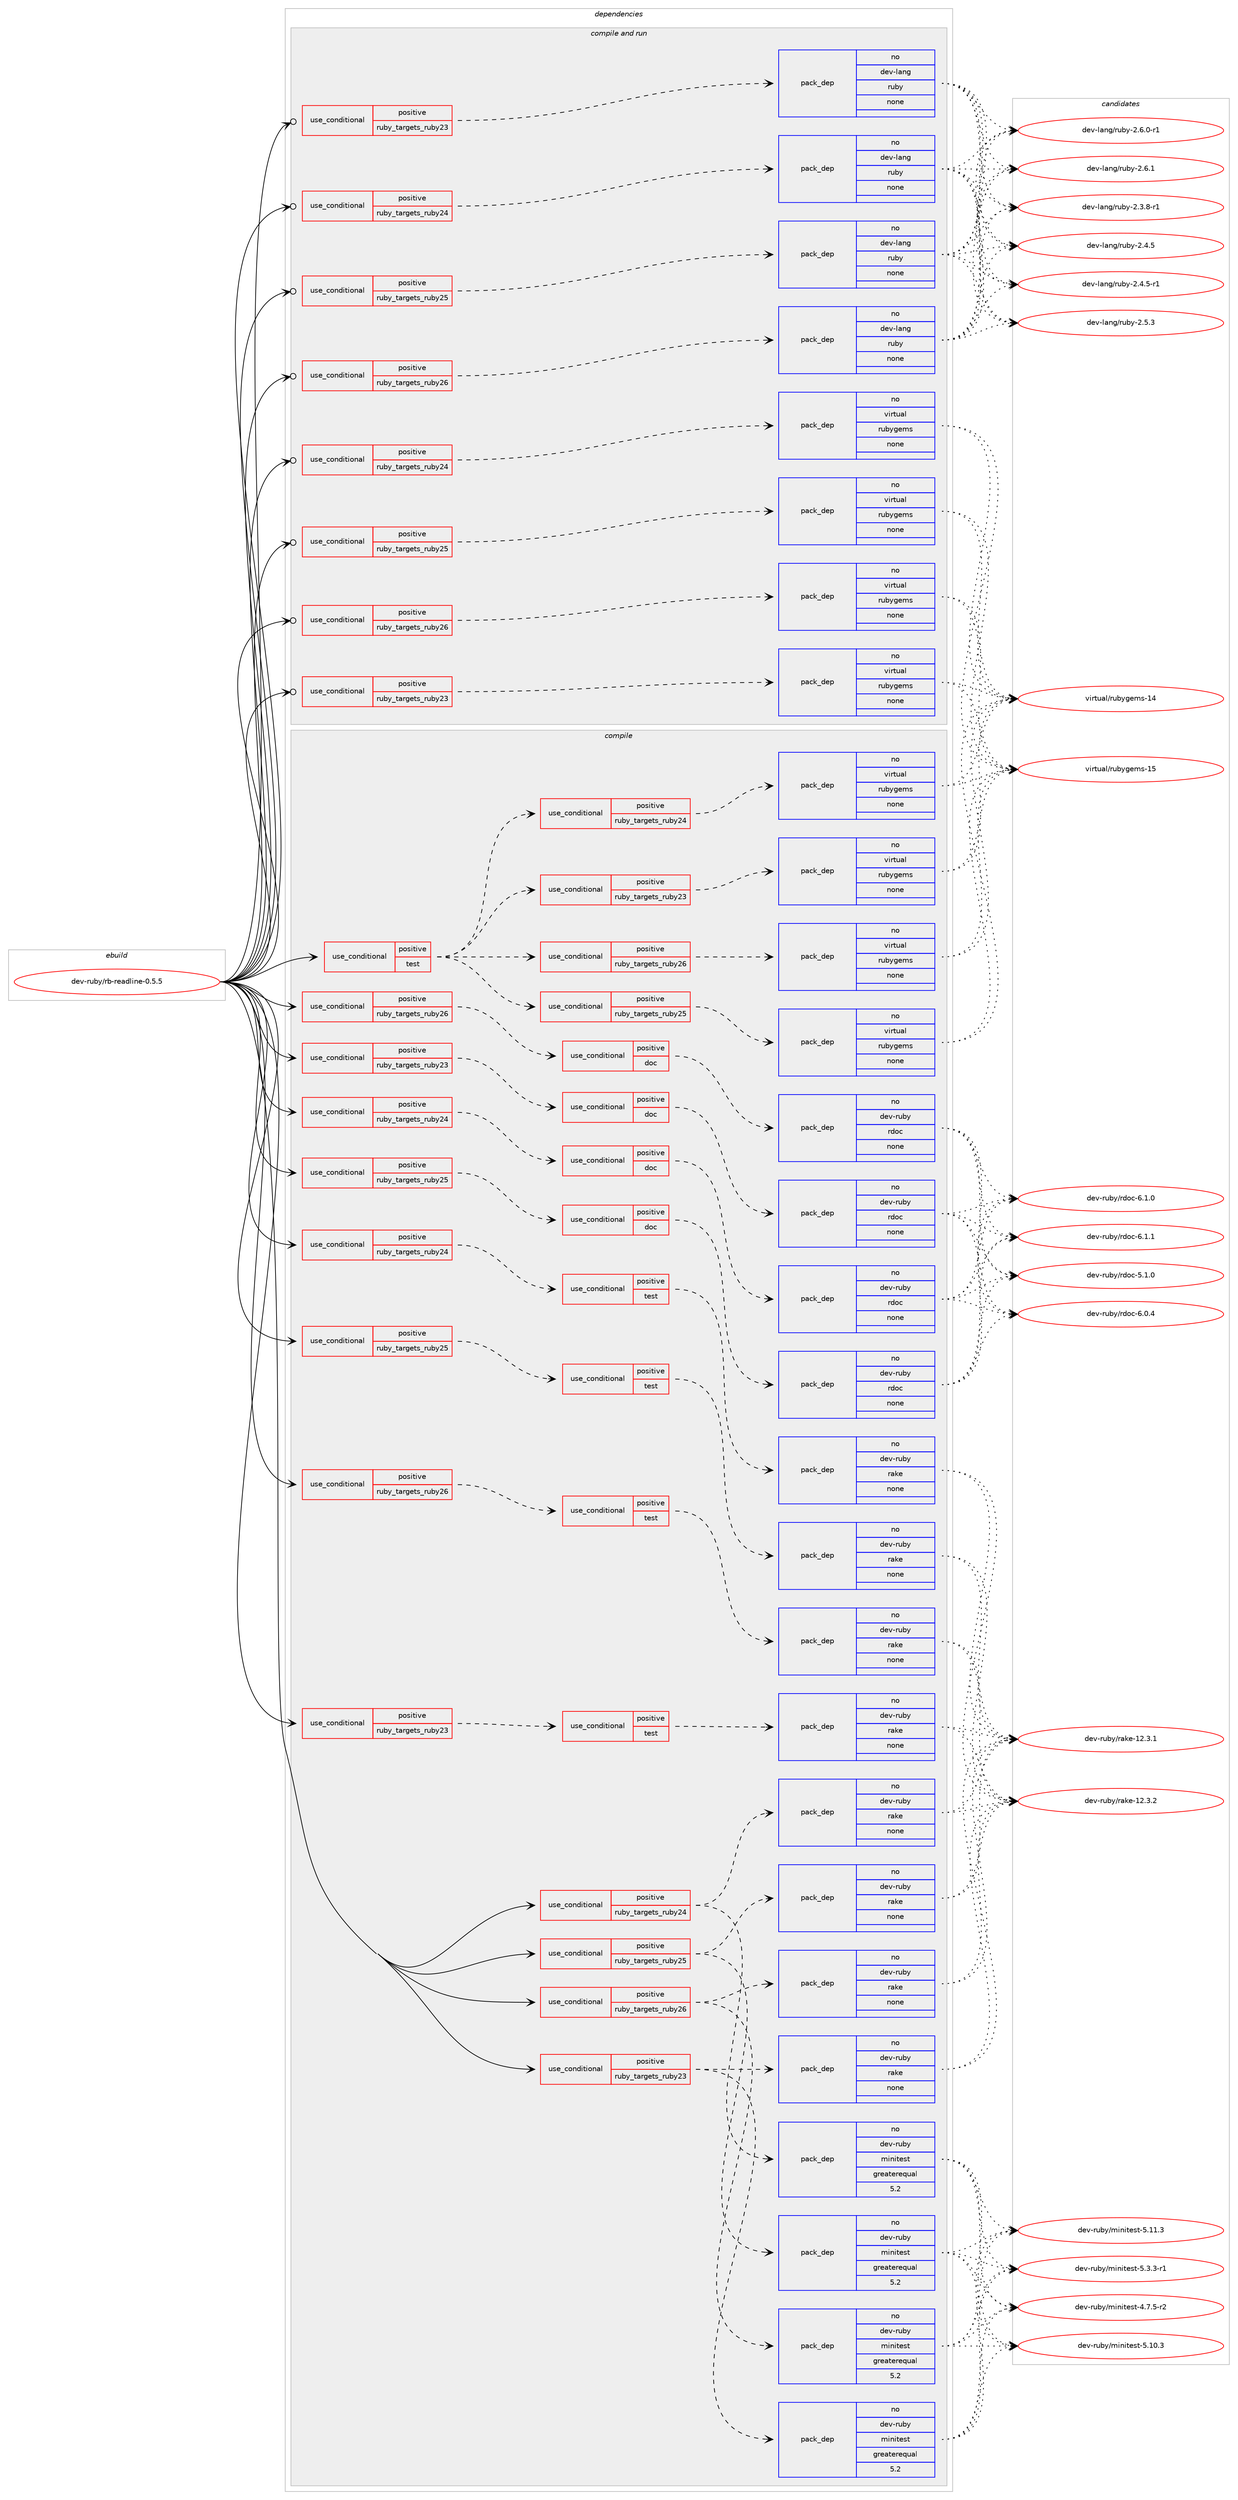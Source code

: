 digraph prolog {

# *************
# Graph options
# *************

newrank=true;
concentrate=true;
compound=true;
graph [rankdir=LR,fontname=Helvetica,fontsize=10,ranksep=1.5];#, ranksep=2.5, nodesep=0.2];
edge  [arrowhead=vee];
node  [fontname=Helvetica,fontsize=10];

# **********
# The ebuild
# **********

subgraph cluster_leftcol {
color=gray;
rank=same;
label=<<i>ebuild</i>>;
id [label="dev-ruby/rb-readline-0.5.5", color=red, width=4, href="../dev-ruby/rb-readline-0.5.5.svg"];
}

# ****************
# The dependencies
# ****************

subgraph cluster_midcol {
color=gray;
label=<<i>dependencies</i>>;
subgraph cluster_compile {
fillcolor="#eeeeee";
style=filled;
label=<<i>compile</i>>;
subgraph cond411702 {
dependency1516063 [label=<<TABLE BORDER="0" CELLBORDER="1" CELLSPACING="0" CELLPADDING="4"><TR><TD ROWSPAN="3" CELLPADDING="10">use_conditional</TD></TR><TR><TD>positive</TD></TR><TR><TD>ruby_targets_ruby23</TD></TR></TABLE>>, shape=none, color=red];
subgraph cond411703 {
dependency1516064 [label=<<TABLE BORDER="0" CELLBORDER="1" CELLSPACING="0" CELLPADDING="4"><TR><TD ROWSPAN="3" CELLPADDING="10">use_conditional</TD></TR><TR><TD>positive</TD></TR><TR><TD>doc</TD></TR></TABLE>>, shape=none, color=red];
subgraph pack1080855 {
dependency1516065 [label=<<TABLE BORDER="0" CELLBORDER="1" CELLSPACING="0" CELLPADDING="4" WIDTH="220"><TR><TD ROWSPAN="6" CELLPADDING="30">pack_dep</TD></TR><TR><TD WIDTH="110">no</TD></TR><TR><TD>dev-ruby</TD></TR><TR><TD>rdoc</TD></TR><TR><TD>none</TD></TR><TR><TD></TD></TR></TABLE>>, shape=none, color=blue];
}
dependency1516064:e -> dependency1516065:w [weight=20,style="dashed",arrowhead="vee"];
}
dependency1516063:e -> dependency1516064:w [weight=20,style="dashed",arrowhead="vee"];
}
id:e -> dependency1516063:w [weight=20,style="solid",arrowhead="vee"];
subgraph cond411704 {
dependency1516066 [label=<<TABLE BORDER="0" CELLBORDER="1" CELLSPACING="0" CELLPADDING="4"><TR><TD ROWSPAN="3" CELLPADDING="10">use_conditional</TD></TR><TR><TD>positive</TD></TR><TR><TD>ruby_targets_ruby23</TD></TR></TABLE>>, shape=none, color=red];
subgraph cond411705 {
dependency1516067 [label=<<TABLE BORDER="0" CELLBORDER="1" CELLSPACING="0" CELLPADDING="4"><TR><TD ROWSPAN="3" CELLPADDING="10">use_conditional</TD></TR><TR><TD>positive</TD></TR><TR><TD>test</TD></TR></TABLE>>, shape=none, color=red];
subgraph pack1080856 {
dependency1516068 [label=<<TABLE BORDER="0" CELLBORDER="1" CELLSPACING="0" CELLPADDING="4" WIDTH="220"><TR><TD ROWSPAN="6" CELLPADDING="30">pack_dep</TD></TR><TR><TD WIDTH="110">no</TD></TR><TR><TD>dev-ruby</TD></TR><TR><TD>rake</TD></TR><TR><TD>none</TD></TR><TR><TD></TD></TR></TABLE>>, shape=none, color=blue];
}
dependency1516067:e -> dependency1516068:w [weight=20,style="dashed",arrowhead="vee"];
}
dependency1516066:e -> dependency1516067:w [weight=20,style="dashed",arrowhead="vee"];
}
id:e -> dependency1516066:w [weight=20,style="solid",arrowhead="vee"];
subgraph cond411706 {
dependency1516069 [label=<<TABLE BORDER="0" CELLBORDER="1" CELLSPACING="0" CELLPADDING="4"><TR><TD ROWSPAN="3" CELLPADDING="10">use_conditional</TD></TR><TR><TD>positive</TD></TR><TR><TD>ruby_targets_ruby23</TD></TR></TABLE>>, shape=none, color=red];
subgraph pack1080857 {
dependency1516070 [label=<<TABLE BORDER="0" CELLBORDER="1" CELLSPACING="0" CELLPADDING="4" WIDTH="220"><TR><TD ROWSPAN="6" CELLPADDING="30">pack_dep</TD></TR><TR><TD WIDTH="110">no</TD></TR><TR><TD>dev-ruby</TD></TR><TR><TD>rake</TD></TR><TR><TD>none</TD></TR><TR><TD></TD></TR></TABLE>>, shape=none, color=blue];
}
dependency1516069:e -> dependency1516070:w [weight=20,style="dashed",arrowhead="vee"];
subgraph pack1080858 {
dependency1516071 [label=<<TABLE BORDER="0" CELLBORDER="1" CELLSPACING="0" CELLPADDING="4" WIDTH="220"><TR><TD ROWSPAN="6" CELLPADDING="30">pack_dep</TD></TR><TR><TD WIDTH="110">no</TD></TR><TR><TD>dev-ruby</TD></TR><TR><TD>minitest</TD></TR><TR><TD>greaterequal</TD></TR><TR><TD>5.2</TD></TR></TABLE>>, shape=none, color=blue];
}
dependency1516069:e -> dependency1516071:w [weight=20,style="dashed",arrowhead="vee"];
}
id:e -> dependency1516069:w [weight=20,style="solid",arrowhead="vee"];
subgraph cond411707 {
dependency1516072 [label=<<TABLE BORDER="0" CELLBORDER="1" CELLSPACING="0" CELLPADDING="4"><TR><TD ROWSPAN="3" CELLPADDING="10">use_conditional</TD></TR><TR><TD>positive</TD></TR><TR><TD>ruby_targets_ruby24</TD></TR></TABLE>>, shape=none, color=red];
subgraph cond411708 {
dependency1516073 [label=<<TABLE BORDER="0" CELLBORDER="1" CELLSPACING="0" CELLPADDING="4"><TR><TD ROWSPAN="3" CELLPADDING="10">use_conditional</TD></TR><TR><TD>positive</TD></TR><TR><TD>doc</TD></TR></TABLE>>, shape=none, color=red];
subgraph pack1080859 {
dependency1516074 [label=<<TABLE BORDER="0" CELLBORDER="1" CELLSPACING="0" CELLPADDING="4" WIDTH="220"><TR><TD ROWSPAN="6" CELLPADDING="30">pack_dep</TD></TR><TR><TD WIDTH="110">no</TD></TR><TR><TD>dev-ruby</TD></TR><TR><TD>rdoc</TD></TR><TR><TD>none</TD></TR><TR><TD></TD></TR></TABLE>>, shape=none, color=blue];
}
dependency1516073:e -> dependency1516074:w [weight=20,style="dashed",arrowhead="vee"];
}
dependency1516072:e -> dependency1516073:w [weight=20,style="dashed",arrowhead="vee"];
}
id:e -> dependency1516072:w [weight=20,style="solid",arrowhead="vee"];
subgraph cond411709 {
dependency1516075 [label=<<TABLE BORDER="0" CELLBORDER="1" CELLSPACING="0" CELLPADDING="4"><TR><TD ROWSPAN="3" CELLPADDING="10">use_conditional</TD></TR><TR><TD>positive</TD></TR><TR><TD>ruby_targets_ruby24</TD></TR></TABLE>>, shape=none, color=red];
subgraph cond411710 {
dependency1516076 [label=<<TABLE BORDER="0" CELLBORDER="1" CELLSPACING="0" CELLPADDING="4"><TR><TD ROWSPAN="3" CELLPADDING="10">use_conditional</TD></TR><TR><TD>positive</TD></TR><TR><TD>test</TD></TR></TABLE>>, shape=none, color=red];
subgraph pack1080860 {
dependency1516077 [label=<<TABLE BORDER="0" CELLBORDER="1" CELLSPACING="0" CELLPADDING="4" WIDTH="220"><TR><TD ROWSPAN="6" CELLPADDING="30">pack_dep</TD></TR><TR><TD WIDTH="110">no</TD></TR><TR><TD>dev-ruby</TD></TR><TR><TD>rake</TD></TR><TR><TD>none</TD></TR><TR><TD></TD></TR></TABLE>>, shape=none, color=blue];
}
dependency1516076:e -> dependency1516077:w [weight=20,style="dashed",arrowhead="vee"];
}
dependency1516075:e -> dependency1516076:w [weight=20,style="dashed",arrowhead="vee"];
}
id:e -> dependency1516075:w [weight=20,style="solid",arrowhead="vee"];
subgraph cond411711 {
dependency1516078 [label=<<TABLE BORDER="0" CELLBORDER="1" CELLSPACING="0" CELLPADDING="4"><TR><TD ROWSPAN="3" CELLPADDING="10">use_conditional</TD></TR><TR><TD>positive</TD></TR><TR><TD>ruby_targets_ruby24</TD></TR></TABLE>>, shape=none, color=red];
subgraph pack1080861 {
dependency1516079 [label=<<TABLE BORDER="0" CELLBORDER="1" CELLSPACING="0" CELLPADDING="4" WIDTH="220"><TR><TD ROWSPAN="6" CELLPADDING="30">pack_dep</TD></TR><TR><TD WIDTH="110">no</TD></TR><TR><TD>dev-ruby</TD></TR><TR><TD>rake</TD></TR><TR><TD>none</TD></TR><TR><TD></TD></TR></TABLE>>, shape=none, color=blue];
}
dependency1516078:e -> dependency1516079:w [weight=20,style="dashed",arrowhead="vee"];
subgraph pack1080862 {
dependency1516080 [label=<<TABLE BORDER="0" CELLBORDER="1" CELLSPACING="0" CELLPADDING="4" WIDTH="220"><TR><TD ROWSPAN="6" CELLPADDING="30">pack_dep</TD></TR><TR><TD WIDTH="110">no</TD></TR><TR><TD>dev-ruby</TD></TR><TR><TD>minitest</TD></TR><TR><TD>greaterequal</TD></TR><TR><TD>5.2</TD></TR></TABLE>>, shape=none, color=blue];
}
dependency1516078:e -> dependency1516080:w [weight=20,style="dashed",arrowhead="vee"];
}
id:e -> dependency1516078:w [weight=20,style="solid",arrowhead="vee"];
subgraph cond411712 {
dependency1516081 [label=<<TABLE BORDER="0" CELLBORDER="1" CELLSPACING="0" CELLPADDING="4"><TR><TD ROWSPAN="3" CELLPADDING="10">use_conditional</TD></TR><TR><TD>positive</TD></TR><TR><TD>ruby_targets_ruby25</TD></TR></TABLE>>, shape=none, color=red];
subgraph cond411713 {
dependency1516082 [label=<<TABLE BORDER="0" CELLBORDER="1" CELLSPACING="0" CELLPADDING="4"><TR><TD ROWSPAN="3" CELLPADDING="10">use_conditional</TD></TR><TR><TD>positive</TD></TR><TR><TD>doc</TD></TR></TABLE>>, shape=none, color=red];
subgraph pack1080863 {
dependency1516083 [label=<<TABLE BORDER="0" CELLBORDER="1" CELLSPACING="0" CELLPADDING="4" WIDTH="220"><TR><TD ROWSPAN="6" CELLPADDING="30">pack_dep</TD></TR><TR><TD WIDTH="110">no</TD></TR><TR><TD>dev-ruby</TD></TR><TR><TD>rdoc</TD></TR><TR><TD>none</TD></TR><TR><TD></TD></TR></TABLE>>, shape=none, color=blue];
}
dependency1516082:e -> dependency1516083:w [weight=20,style="dashed",arrowhead="vee"];
}
dependency1516081:e -> dependency1516082:w [weight=20,style="dashed",arrowhead="vee"];
}
id:e -> dependency1516081:w [weight=20,style="solid",arrowhead="vee"];
subgraph cond411714 {
dependency1516084 [label=<<TABLE BORDER="0" CELLBORDER="1" CELLSPACING="0" CELLPADDING="4"><TR><TD ROWSPAN="3" CELLPADDING="10">use_conditional</TD></TR><TR><TD>positive</TD></TR><TR><TD>ruby_targets_ruby25</TD></TR></TABLE>>, shape=none, color=red];
subgraph cond411715 {
dependency1516085 [label=<<TABLE BORDER="0" CELLBORDER="1" CELLSPACING="0" CELLPADDING="4"><TR><TD ROWSPAN="3" CELLPADDING="10">use_conditional</TD></TR><TR><TD>positive</TD></TR><TR><TD>test</TD></TR></TABLE>>, shape=none, color=red];
subgraph pack1080864 {
dependency1516086 [label=<<TABLE BORDER="0" CELLBORDER="1" CELLSPACING="0" CELLPADDING="4" WIDTH="220"><TR><TD ROWSPAN="6" CELLPADDING="30">pack_dep</TD></TR><TR><TD WIDTH="110">no</TD></TR><TR><TD>dev-ruby</TD></TR><TR><TD>rake</TD></TR><TR><TD>none</TD></TR><TR><TD></TD></TR></TABLE>>, shape=none, color=blue];
}
dependency1516085:e -> dependency1516086:w [weight=20,style="dashed",arrowhead="vee"];
}
dependency1516084:e -> dependency1516085:w [weight=20,style="dashed",arrowhead="vee"];
}
id:e -> dependency1516084:w [weight=20,style="solid",arrowhead="vee"];
subgraph cond411716 {
dependency1516087 [label=<<TABLE BORDER="0" CELLBORDER="1" CELLSPACING="0" CELLPADDING="4"><TR><TD ROWSPAN="3" CELLPADDING="10">use_conditional</TD></TR><TR><TD>positive</TD></TR><TR><TD>ruby_targets_ruby25</TD></TR></TABLE>>, shape=none, color=red];
subgraph pack1080865 {
dependency1516088 [label=<<TABLE BORDER="0" CELLBORDER="1" CELLSPACING="0" CELLPADDING="4" WIDTH="220"><TR><TD ROWSPAN="6" CELLPADDING="30">pack_dep</TD></TR><TR><TD WIDTH="110">no</TD></TR><TR><TD>dev-ruby</TD></TR><TR><TD>rake</TD></TR><TR><TD>none</TD></TR><TR><TD></TD></TR></TABLE>>, shape=none, color=blue];
}
dependency1516087:e -> dependency1516088:w [weight=20,style="dashed",arrowhead="vee"];
subgraph pack1080866 {
dependency1516089 [label=<<TABLE BORDER="0" CELLBORDER="1" CELLSPACING="0" CELLPADDING="4" WIDTH="220"><TR><TD ROWSPAN="6" CELLPADDING="30">pack_dep</TD></TR><TR><TD WIDTH="110">no</TD></TR><TR><TD>dev-ruby</TD></TR><TR><TD>minitest</TD></TR><TR><TD>greaterequal</TD></TR><TR><TD>5.2</TD></TR></TABLE>>, shape=none, color=blue];
}
dependency1516087:e -> dependency1516089:w [weight=20,style="dashed",arrowhead="vee"];
}
id:e -> dependency1516087:w [weight=20,style="solid",arrowhead="vee"];
subgraph cond411717 {
dependency1516090 [label=<<TABLE BORDER="0" CELLBORDER="1" CELLSPACING="0" CELLPADDING="4"><TR><TD ROWSPAN="3" CELLPADDING="10">use_conditional</TD></TR><TR><TD>positive</TD></TR><TR><TD>ruby_targets_ruby26</TD></TR></TABLE>>, shape=none, color=red];
subgraph cond411718 {
dependency1516091 [label=<<TABLE BORDER="0" CELLBORDER="1" CELLSPACING="0" CELLPADDING="4"><TR><TD ROWSPAN="3" CELLPADDING="10">use_conditional</TD></TR><TR><TD>positive</TD></TR><TR><TD>doc</TD></TR></TABLE>>, shape=none, color=red];
subgraph pack1080867 {
dependency1516092 [label=<<TABLE BORDER="0" CELLBORDER="1" CELLSPACING="0" CELLPADDING="4" WIDTH="220"><TR><TD ROWSPAN="6" CELLPADDING="30">pack_dep</TD></TR><TR><TD WIDTH="110">no</TD></TR><TR><TD>dev-ruby</TD></TR><TR><TD>rdoc</TD></TR><TR><TD>none</TD></TR><TR><TD></TD></TR></TABLE>>, shape=none, color=blue];
}
dependency1516091:e -> dependency1516092:w [weight=20,style="dashed",arrowhead="vee"];
}
dependency1516090:e -> dependency1516091:w [weight=20,style="dashed",arrowhead="vee"];
}
id:e -> dependency1516090:w [weight=20,style="solid",arrowhead="vee"];
subgraph cond411719 {
dependency1516093 [label=<<TABLE BORDER="0" CELLBORDER="1" CELLSPACING="0" CELLPADDING="4"><TR><TD ROWSPAN="3" CELLPADDING="10">use_conditional</TD></TR><TR><TD>positive</TD></TR><TR><TD>ruby_targets_ruby26</TD></TR></TABLE>>, shape=none, color=red];
subgraph cond411720 {
dependency1516094 [label=<<TABLE BORDER="0" CELLBORDER="1" CELLSPACING="0" CELLPADDING="4"><TR><TD ROWSPAN="3" CELLPADDING="10">use_conditional</TD></TR><TR><TD>positive</TD></TR><TR><TD>test</TD></TR></TABLE>>, shape=none, color=red];
subgraph pack1080868 {
dependency1516095 [label=<<TABLE BORDER="0" CELLBORDER="1" CELLSPACING="0" CELLPADDING="4" WIDTH="220"><TR><TD ROWSPAN="6" CELLPADDING="30">pack_dep</TD></TR><TR><TD WIDTH="110">no</TD></TR><TR><TD>dev-ruby</TD></TR><TR><TD>rake</TD></TR><TR><TD>none</TD></TR><TR><TD></TD></TR></TABLE>>, shape=none, color=blue];
}
dependency1516094:e -> dependency1516095:w [weight=20,style="dashed",arrowhead="vee"];
}
dependency1516093:e -> dependency1516094:w [weight=20,style="dashed",arrowhead="vee"];
}
id:e -> dependency1516093:w [weight=20,style="solid",arrowhead="vee"];
subgraph cond411721 {
dependency1516096 [label=<<TABLE BORDER="0" CELLBORDER="1" CELLSPACING="0" CELLPADDING="4"><TR><TD ROWSPAN="3" CELLPADDING="10">use_conditional</TD></TR><TR><TD>positive</TD></TR><TR><TD>ruby_targets_ruby26</TD></TR></TABLE>>, shape=none, color=red];
subgraph pack1080869 {
dependency1516097 [label=<<TABLE BORDER="0" CELLBORDER="1" CELLSPACING="0" CELLPADDING="4" WIDTH="220"><TR><TD ROWSPAN="6" CELLPADDING="30">pack_dep</TD></TR><TR><TD WIDTH="110">no</TD></TR><TR><TD>dev-ruby</TD></TR><TR><TD>rake</TD></TR><TR><TD>none</TD></TR><TR><TD></TD></TR></TABLE>>, shape=none, color=blue];
}
dependency1516096:e -> dependency1516097:w [weight=20,style="dashed",arrowhead="vee"];
subgraph pack1080870 {
dependency1516098 [label=<<TABLE BORDER="0" CELLBORDER="1" CELLSPACING="0" CELLPADDING="4" WIDTH="220"><TR><TD ROWSPAN="6" CELLPADDING="30">pack_dep</TD></TR><TR><TD WIDTH="110">no</TD></TR><TR><TD>dev-ruby</TD></TR><TR><TD>minitest</TD></TR><TR><TD>greaterequal</TD></TR><TR><TD>5.2</TD></TR></TABLE>>, shape=none, color=blue];
}
dependency1516096:e -> dependency1516098:w [weight=20,style="dashed",arrowhead="vee"];
}
id:e -> dependency1516096:w [weight=20,style="solid",arrowhead="vee"];
subgraph cond411722 {
dependency1516099 [label=<<TABLE BORDER="0" CELLBORDER="1" CELLSPACING="0" CELLPADDING="4"><TR><TD ROWSPAN="3" CELLPADDING="10">use_conditional</TD></TR><TR><TD>positive</TD></TR><TR><TD>test</TD></TR></TABLE>>, shape=none, color=red];
subgraph cond411723 {
dependency1516100 [label=<<TABLE BORDER="0" CELLBORDER="1" CELLSPACING="0" CELLPADDING="4"><TR><TD ROWSPAN="3" CELLPADDING="10">use_conditional</TD></TR><TR><TD>positive</TD></TR><TR><TD>ruby_targets_ruby23</TD></TR></TABLE>>, shape=none, color=red];
subgraph pack1080871 {
dependency1516101 [label=<<TABLE BORDER="0" CELLBORDER="1" CELLSPACING="0" CELLPADDING="4" WIDTH="220"><TR><TD ROWSPAN="6" CELLPADDING="30">pack_dep</TD></TR><TR><TD WIDTH="110">no</TD></TR><TR><TD>virtual</TD></TR><TR><TD>rubygems</TD></TR><TR><TD>none</TD></TR><TR><TD></TD></TR></TABLE>>, shape=none, color=blue];
}
dependency1516100:e -> dependency1516101:w [weight=20,style="dashed",arrowhead="vee"];
}
dependency1516099:e -> dependency1516100:w [weight=20,style="dashed",arrowhead="vee"];
subgraph cond411724 {
dependency1516102 [label=<<TABLE BORDER="0" CELLBORDER="1" CELLSPACING="0" CELLPADDING="4"><TR><TD ROWSPAN="3" CELLPADDING="10">use_conditional</TD></TR><TR><TD>positive</TD></TR><TR><TD>ruby_targets_ruby24</TD></TR></TABLE>>, shape=none, color=red];
subgraph pack1080872 {
dependency1516103 [label=<<TABLE BORDER="0" CELLBORDER="1" CELLSPACING="0" CELLPADDING="4" WIDTH="220"><TR><TD ROWSPAN="6" CELLPADDING="30">pack_dep</TD></TR><TR><TD WIDTH="110">no</TD></TR><TR><TD>virtual</TD></TR><TR><TD>rubygems</TD></TR><TR><TD>none</TD></TR><TR><TD></TD></TR></TABLE>>, shape=none, color=blue];
}
dependency1516102:e -> dependency1516103:w [weight=20,style="dashed",arrowhead="vee"];
}
dependency1516099:e -> dependency1516102:w [weight=20,style="dashed",arrowhead="vee"];
subgraph cond411725 {
dependency1516104 [label=<<TABLE BORDER="0" CELLBORDER="1" CELLSPACING="0" CELLPADDING="4"><TR><TD ROWSPAN="3" CELLPADDING="10">use_conditional</TD></TR><TR><TD>positive</TD></TR><TR><TD>ruby_targets_ruby25</TD></TR></TABLE>>, shape=none, color=red];
subgraph pack1080873 {
dependency1516105 [label=<<TABLE BORDER="0" CELLBORDER="1" CELLSPACING="0" CELLPADDING="4" WIDTH="220"><TR><TD ROWSPAN="6" CELLPADDING="30">pack_dep</TD></TR><TR><TD WIDTH="110">no</TD></TR><TR><TD>virtual</TD></TR><TR><TD>rubygems</TD></TR><TR><TD>none</TD></TR><TR><TD></TD></TR></TABLE>>, shape=none, color=blue];
}
dependency1516104:e -> dependency1516105:w [weight=20,style="dashed",arrowhead="vee"];
}
dependency1516099:e -> dependency1516104:w [weight=20,style="dashed",arrowhead="vee"];
subgraph cond411726 {
dependency1516106 [label=<<TABLE BORDER="0" CELLBORDER="1" CELLSPACING="0" CELLPADDING="4"><TR><TD ROWSPAN="3" CELLPADDING="10">use_conditional</TD></TR><TR><TD>positive</TD></TR><TR><TD>ruby_targets_ruby26</TD></TR></TABLE>>, shape=none, color=red];
subgraph pack1080874 {
dependency1516107 [label=<<TABLE BORDER="0" CELLBORDER="1" CELLSPACING="0" CELLPADDING="4" WIDTH="220"><TR><TD ROWSPAN="6" CELLPADDING="30">pack_dep</TD></TR><TR><TD WIDTH="110">no</TD></TR><TR><TD>virtual</TD></TR><TR><TD>rubygems</TD></TR><TR><TD>none</TD></TR><TR><TD></TD></TR></TABLE>>, shape=none, color=blue];
}
dependency1516106:e -> dependency1516107:w [weight=20,style="dashed",arrowhead="vee"];
}
dependency1516099:e -> dependency1516106:w [weight=20,style="dashed",arrowhead="vee"];
}
id:e -> dependency1516099:w [weight=20,style="solid",arrowhead="vee"];
}
subgraph cluster_compileandrun {
fillcolor="#eeeeee";
style=filled;
label=<<i>compile and run</i>>;
subgraph cond411727 {
dependency1516108 [label=<<TABLE BORDER="0" CELLBORDER="1" CELLSPACING="0" CELLPADDING="4"><TR><TD ROWSPAN="3" CELLPADDING="10">use_conditional</TD></TR><TR><TD>positive</TD></TR><TR><TD>ruby_targets_ruby23</TD></TR></TABLE>>, shape=none, color=red];
subgraph pack1080875 {
dependency1516109 [label=<<TABLE BORDER="0" CELLBORDER="1" CELLSPACING="0" CELLPADDING="4" WIDTH="220"><TR><TD ROWSPAN="6" CELLPADDING="30">pack_dep</TD></TR><TR><TD WIDTH="110">no</TD></TR><TR><TD>dev-lang</TD></TR><TR><TD>ruby</TD></TR><TR><TD>none</TD></TR><TR><TD></TD></TR></TABLE>>, shape=none, color=blue];
}
dependency1516108:e -> dependency1516109:w [weight=20,style="dashed",arrowhead="vee"];
}
id:e -> dependency1516108:w [weight=20,style="solid",arrowhead="odotvee"];
subgraph cond411728 {
dependency1516110 [label=<<TABLE BORDER="0" CELLBORDER="1" CELLSPACING="0" CELLPADDING="4"><TR><TD ROWSPAN="3" CELLPADDING="10">use_conditional</TD></TR><TR><TD>positive</TD></TR><TR><TD>ruby_targets_ruby23</TD></TR></TABLE>>, shape=none, color=red];
subgraph pack1080876 {
dependency1516111 [label=<<TABLE BORDER="0" CELLBORDER="1" CELLSPACING="0" CELLPADDING="4" WIDTH="220"><TR><TD ROWSPAN="6" CELLPADDING="30">pack_dep</TD></TR><TR><TD WIDTH="110">no</TD></TR><TR><TD>virtual</TD></TR><TR><TD>rubygems</TD></TR><TR><TD>none</TD></TR><TR><TD></TD></TR></TABLE>>, shape=none, color=blue];
}
dependency1516110:e -> dependency1516111:w [weight=20,style="dashed",arrowhead="vee"];
}
id:e -> dependency1516110:w [weight=20,style="solid",arrowhead="odotvee"];
subgraph cond411729 {
dependency1516112 [label=<<TABLE BORDER="0" CELLBORDER="1" CELLSPACING="0" CELLPADDING="4"><TR><TD ROWSPAN="3" CELLPADDING="10">use_conditional</TD></TR><TR><TD>positive</TD></TR><TR><TD>ruby_targets_ruby24</TD></TR></TABLE>>, shape=none, color=red];
subgraph pack1080877 {
dependency1516113 [label=<<TABLE BORDER="0" CELLBORDER="1" CELLSPACING="0" CELLPADDING="4" WIDTH="220"><TR><TD ROWSPAN="6" CELLPADDING="30">pack_dep</TD></TR><TR><TD WIDTH="110">no</TD></TR><TR><TD>dev-lang</TD></TR><TR><TD>ruby</TD></TR><TR><TD>none</TD></TR><TR><TD></TD></TR></TABLE>>, shape=none, color=blue];
}
dependency1516112:e -> dependency1516113:w [weight=20,style="dashed",arrowhead="vee"];
}
id:e -> dependency1516112:w [weight=20,style="solid",arrowhead="odotvee"];
subgraph cond411730 {
dependency1516114 [label=<<TABLE BORDER="0" CELLBORDER="1" CELLSPACING="0" CELLPADDING="4"><TR><TD ROWSPAN="3" CELLPADDING="10">use_conditional</TD></TR><TR><TD>positive</TD></TR><TR><TD>ruby_targets_ruby24</TD></TR></TABLE>>, shape=none, color=red];
subgraph pack1080878 {
dependency1516115 [label=<<TABLE BORDER="0" CELLBORDER="1" CELLSPACING="0" CELLPADDING="4" WIDTH="220"><TR><TD ROWSPAN="6" CELLPADDING="30">pack_dep</TD></TR><TR><TD WIDTH="110">no</TD></TR><TR><TD>virtual</TD></TR><TR><TD>rubygems</TD></TR><TR><TD>none</TD></TR><TR><TD></TD></TR></TABLE>>, shape=none, color=blue];
}
dependency1516114:e -> dependency1516115:w [weight=20,style="dashed",arrowhead="vee"];
}
id:e -> dependency1516114:w [weight=20,style="solid",arrowhead="odotvee"];
subgraph cond411731 {
dependency1516116 [label=<<TABLE BORDER="0" CELLBORDER="1" CELLSPACING="0" CELLPADDING="4"><TR><TD ROWSPAN="3" CELLPADDING="10">use_conditional</TD></TR><TR><TD>positive</TD></TR><TR><TD>ruby_targets_ruby25</TD></TR></TABLE>>, shape=none, color=red];
subgraph pack1080879 {
dependency1516117 [label=<<TABLE BORDER="0" CELLBORDER="1" CELLSPACING="0" CELLPADDING="4" WIDTH="220"><TR><TD ROWSPAN="6" CELLPADDING="30">pack_dep</TD></TR><TR><TD WIDTH="110">no</TD></TR><TR><TD>dev-lang</TD></TR><TR><TD>ruby</TD></TR><TR><TD>none</TD></TR><TR><TD></TD></TR></TABLE>>, shape=none, color=blue];
}
dependency1516116:e -> dependency1516117:w [weight=20,style="dashed",arrowhead="vee"];
}
id:e -> dependency1516116:w [weight=20,style="solid",arrowhead="odotvee"];
subgraph cond411732 {
dependency1516118 [label=<<TABLE BORDER="0" CELLBORDER="1" CELLSPACING="0" CELLPADDING="4"><TR><TD ROWSPAN="3" CELLPADDING="10">use_conditional</TD></TR><TR><TD>positive</TD></TR><TR><TD>ruby_targets_ruby25</TD></TR></TABLE>>, shape=none, color=red];
subgraph pack1080880 {
dependency1516119 [label=<<TABLE BORDER="0" CELLBORDER="1" CELLSPACING="0" CELLPADDING="4" WIDTH="220"><TR><TD ROWSPAN="6" CELLPADDING="30">pack_dep</TD></TR><TR><TD WIDTH="110">no</TD></TR><TR><TD>virtual</TD></TR><TR><TD>rubygems</TD></TR><TR><TD>none</TD></TR><TR><TD></TD></TR></TABLE>>, shape=none, color=blue];
}
dependency1516118:e -> dependency1516119:w [weight=20,style="dashed",arrowhead="vee"];
}
id:e -> dependency1516118:w [weight=20,style="solid",arrowhead="odotvee"];
subgraph cond411733 {
dependency1516120 [label=<<TABLE BORDER="0" CELLBORDER="1" CELLSPACING="0" CELLPADDING="4"><TR><TD ROWSPAN="3" CELLPADDING="10">use_conditional</TD></TR><TR><TD>positive</TD></TR><TR><TD>ruby_targets_ruby26</TD></TR></TABLE>>, shape=none, color=red];
subgraph pack1080881 {
dependency1516121 [label=<<TABLE BORDER="0" CELLBORDER="1" CELLSPACING="0" CELLPADDING="4" WIDTH="220"><TR><TD ROWSPAN="6" CELLPADDING="30">pack_dep</TD></TR><TR><TD WIDTH="110">no</TD></TR><TR><TD>dev-lang</TD></TR><TR><TD>ruby</TD></TR><TR><TD>none</TD></TR><TR><TD></TD></TR></TABLE>>, shape=none, color=blue];
}
dependency1516120:e -> dependency1516121:w [weight=20,style="dashed",arrowhead="vee"];
}
id:e -> dependency1516120:w [weight=20,style="solid",arrowhead="odotvee"];
subgraph cond411734 {
dependency1516122 [label=<<TABLE BORDER="0" CELLBORDER="1" CELLSPACING="0" CELLPADDING="4"><TR><TD ROWSPAN="3" CELLPADDING="10">use_conditional</TD></TR><TR><TD>positive</TD></TR><TR><TD>ruby_targets_ruby26</TD></TR></TABLE>>, shape=none, color=red];
subgraph pack1080882 {
dependency1516123 [label=<<TABLE BORDER="0" CELLBORDER="1" CELLSPACING="0" CELLPADDING="4" WIDTH="220"><TR><TD ROWSPAN="6" CELLPADDING="30">pack_dep</TD></TR><TR><TD WIDTH="110">no</TD></TR><TR><TD>virtual</TD></TR><TR><TD>rubygems</TD></TR><TR><TD>none</TD></TR><TR><TD></TD></TR></TABLE>>, shape=none, color=blue];
}
dependency1516122:e -> dependency1516123:w [weight=20,style="dashed",arrowhead="vee"];
}
id:e -> dependency1516122:w [weight=20,style="solid",arrowhead="odotvee"];
}
subgraph cluster_run {
fillcolor="#eeeeee";
style=filled;
label=<<i>run</i>>;
}
}

# **************
# The candidates
# **************

subgraph cluster_choices {
rank=same;
color=gray;
label=<<i>candidates</i>>;

subgraph choice1080855 {
color=black;
nodesep=1;
choice10010111845114117981214711410011199455346494648 [label="dev-ruby/rdoc-5.1.0", color=red, width=4,href="../dev-ruby/rdoc-5.1.0.svg"];
choice10010111845114117981214711410011199455446484652 [label="dev-ruby/rdoc-6.0.4", color=red, width=4,href="../dev-ruby/rdoc-6.0.4.svg"];
choice10010111845114117981214711410011199455446494648 [label="dev-ruby/rdoc-6.1.0", color=red, width=4,href="../dev-ruby/rdoc-6.1.0.svg"];
choice10010111845114117981214711410011199455446494649 [label="dev-ruby/rdoc-6.1.1", color=red, width=4,href="../dev-ruby/rdoc-6.1.1.svg"];
dependency1516065:e -> choice10010111845114117981214711410011199455346494648:w [style=dotted,weight="100"];
dependency1516065:e -> choice10010111845114117981214711410011199455446484652:w [style=dotted,weight="100"];
dependency1516065:e -> choice10010111845114117981214711410011199455446494648:w [style=dotted,weight="100"];
dependency1516065:e -> choice10010111845114117981214711410011199455446494649:w [style=dotted,weight="100"];
}
subgraph choice1080856 {
color=black;
nodesep=1;
choice1001011184511411798121471149710710145495046514649 [label="dev-ruby/rake-12.3.1", color=red, width=4,href="../dev-ruby/rake-12.3.1.svg"];
choice1001011184511411798121471149710710145495046514650 [label="dev-ruby/rake-12.3.2", color=red, width=4,href="../dev-ruby/rake-12.3.2.svg"];
dependency1516068:e -> choice1001011184511411798121471149710710145495046514649:w [style=dotted,weight="100"];
dependency1516068:e -> choice1001011184511411798121471149710710145495046514650:w [style=dotted,weight="100"];
}
subgraph choice1080857 {
color=black;
nodesep=1;
choice1001011184511411798121471149710710145495046514649 [label="dev-ruby/rake-12.3.1", color=red, width=4,href="../dev-ruby/rake-12.3.1.svg"];
choice1001011184511411798121471149710710145495046514650 [label="dev-ruby/rake-12.3.2", color=red, width=4,href="../dev-ruby/rake-12.3.2.svg"];
dependency1516070:e -> choice1001011184511411798121471149710710145495046514649:w [style=dotted,weight="100"];
dependency1516070:e -> choice1001011184511411798121471149710710145495046514650:w [style=dotted,weight="100"];
}
subgraph choice1080858 {
color=black;
nodesep=1;
choice1001011184511411798121471091051101051161011151164552465546534511450 [label="dev-ruby/minitest-4.7.5-r2", color=red, width=4,href="../dev-ruby/minitest-4.7.5-r2.svg"];
choice10010111845114117981214710910511010511610111511645534649484651 [label="dev-ruby/minitest-5.10.3", color=red, width=4,href="../dev-ruby/minitest-5.10.3.svg"];
choice10010111845114117981214710910511010511610111511645534649494651 [label="dev-ruby/minitest-5.11.3", color=red, width=4,href="../dev-ruby/minitest-5.11.3.svg"];
choice1001011184511411798121471091051101051161011151164553465146514511449 [label="dev-ruby/minitest-5.3.3-r1", color=red, width=4,href="../dev-ruby/minitest-5.3.3-r1.svg"];
dependency1516071:e -> choice1001011184511411798121471091051101051161011151164552465546534511450:w [style=dotted,weight="100"];
dependency1516071:e -> choice10010111845114117981214710910511010511610111511645534649484651:w [style=dotted,weight="100"];
dependency1516071:e -> choice10010111845114117981214710910511010511610111511645534649494651:w [style=dotted,weight="100"];
dependency1516071:e -> choice1001011184511411798121471091051101051161011151164553465146514511449:w [style=dotted,weight="100"];
}
subgraph choice1080859 {
color=black;
nodesep=1;
choice10010111845114117981214711410011199455346494648 [label="dev-ruby/rdoc-5.1.0", color=red, width=4,href="../dev-ruby/rdoc-5.1.0.svg"];
choice10010111845114117981214711410011199455446484652 [label="dev-ruby/rdoc-6.0.4", color=red, width=4,href="../dev-ruby/rdoc-6.0.4.svg"];
choice10010111845114117981214711410011199455446494648 [label="dev-ruby/rdoc-6.1.0", color=red, width=4,href="../dev-ruby/rdoc-6.1.0.svg"];
choice10010111845114117981214711410011199455446494649 [label="dev-ruby/rdoc-6.1.1", color=red, width=4,href="../dev-ruby/rdoc-6.1.1.svg"];
dependency1516074:e -> choice10010111845114117981214711410011199455346494648:w [style=dotted,weight="100"];
dependency1516074:e -> choice10010111845114117981214711410011199455446484652:w [style=dotted,weight="100"];
dependency1516074:e -> choice10010111845114117981214711410011199455446494648:w [style=dotted,weight="100"];
dependency1516074:e -> choice10010111845114117981214711410011199455446494649:w [style=dotted,weight="100"];
}
subgraph choice1080860 {
color=black;
nodesep=1;
choice1001011184511411798121471149710710145495046514649 [label="dev-ruby/rake-12.3.1", color=red, width=4,href="../dev-ruby/rake-12.3.1.svg"];
choice1001011184511411798121471149710710145495046514650 [label="dev-ruby/rake-12.3.2", color=red, width=4,href="../dev-ruby/rake-12.3.2.svg"];
dependency1516077:e -> choice1001011184511411798121471149710710145495046514649:w [style=dotted,weight="100"];
dependency1516077:e -> choice1001011184511411798121471149710710145495046514650:w [style=dotted,weight="100"];
}
subgraph choice1080861 {
color=black;
nodesep=1;
choice1001011184511411798121471149710710145495046514649 [label="dev-ruby/rake-12.3.1", color=red, width=4,href="../dev-ruby/rake-12.3.1.svg"];
choice1001011184511411798121471149710710145495046514650 [label="dev-ruby/rake-12.3.2", color=red, width=4,href="../dev-ruby/rake-12.3.2.svg"];
dependency1516079:e -> choice1001011184511411798121471149710710145495046514649:w [style=dotted,weight="100"];
dependency1516079:e -> choice1001011184511411798121471149710710145495046514650:w [style=dotted,weight="100"];
}
subgraph choice1080862 {
color=black;
nodesep=1;
choice1001011184511411798121471091051101051161011151164552465546534511450 [label="dev-ruby/minitest-4.7.5-r2", color=red, width=4,href="../dev-ruby/minitest-4.7.5-r2.svg"];
choice10010111845114117981214710910511010511610111511645534649484651 [label="dev-ruby/minitest-5.10.3", color=red, width=4,href="../dev-ruby/minitest-5.10.3.svg"];
choice10010111845114117981214710910511010511610111511645534649494651 [label="dev-ruby/minitest-5.11.3", color=red, width=4,href="../dev-ruby/minitest-5.11.3.svg"];
choice1001011184511411798121471091051101051161011151164553465146514511449 [label="dev-ruby/minitest-5.3.3-r1", color=red, width=4,href="../dev-ruby/minitest-5.3.3-r1.svg"];
dependency1516080:e -> choice1001011184511411798121471091051101051161011151164552465546534511450:w [style=dotted,weight="100"];
dependency1516080:e -> choice10010111845114117981214710910511010511610111511645534649484651:w [style=dotted,weight="100"];
dependency1516080:e -> choice10010111845114117981214710910511010511610111511645534649494651:w [style=dotted,weight="100"];
dependency1516080:e -> choice1001011184511411798121471091051101051161011151164553465146514511449:w [style=dotted,weight="100"];
}
subgraph choice1080863 {
color=black;
nodesep=1;
choice10010111845114117981214711410011199455346494648 [label="dev-ruby/rdoc-5.1.0", color=red, width=4,href="../dev-ruby/rdoc-5.1.0.svg"];
choice10010111845114117981214711410011199455446484652 [label="dev-ruby/rdoc-6.0.4", color=red, width=4,href="../dev-ruby/rdoc-6.0.4.svg"];
choice10010111845114117981214711410011199455446494648 [label="dev-ruby/rdoc-6.1.0", color=red, width=4,href="../dev-ruby/rdoc-6.1.0.svg"];
choice10010111845114117981214711410011199455446494649 [label="dev-ruby/rdoc-6.1.1", color=red, width=4,href="../dev-ruby/rdoc-6.1.1.svg"];
dependency1516083:e -> choice10010111845114117981214711410011199455346494648:w [style=dotted,weight="100"];
dependency1516083:e -> choice10010111845114117981214711410011199455446484652:w [style=dotted,weight="100"];
dependency1516083:e -> choice10010111845114117981214711410011199455446494648:w [style=dotted,weight="100"];
dependency1516083:e -> choice10010111845114117981214711410011199455446494649:w [style=dotted,weight="100"];
}
subgraph choice1080864 {
color=black;
nodesep=1;
choice1001011184511411798121471149710710145495046514649 [label="dev-ruby/rake-12.3.1", color=red, width=4,href="../dev-ruby/rake-12.3.1.svg"];
choice1001011184511411798121471149710710145495046514650 [label="dev-ruby/rake-12.3.2", color=red, width=4,href="../dev-ruby/rake-12.3.2.svg"];
dependency1516086:e -> choice1001011184511411798121471149710710145495046514649:w [style=dotted,weight="100"];
dependency1516086:e -> choice1001011184511411798121471149710710145495046514650:w [style=dotted,weight="100"];
}
subgraph choice1080865 {
color=black;
nodesep=1;
choice1001011184511411798121471149710710145495046514649 [label="dev-ruby/rake-12.3.1", color=red, width=4,href="../dev-ruby/rake-12.3.1.svg"];
choice1001011184511411798121471149710710145495046514650 [label="dev-ruby/rake-12.3.2", color=red, width=4,href="../dev-ruby/rake-12.3.2.svg"];
dependency1516088:e -> choice1001011184511411798121471149710710145495046514649:w [style=dotted,weight="100"];
dependency1516088:e -> choice1001011184511411798121471149710710145495046514650:w [style=dotted,weight="100"];
}
subgraph choice1080866 {
color=black;
nodesep=1;
choice1001011184511411798121471091051101051161011151164552465546534511450 [label="dev-ruby/minitest-4.7.5-r2", color=red, width=4,href="../dev-ruby/minitest-4.7.5-r2.svg"];
choice10010111845114117981214710910511010511610111511645534649484651 [label="dev-ruby/minitest-5.10.3", color=red, width=4,href="../dev-ruby/minitest-5.10.3.svg"];
choice10010111845114117981214710910511010511610111511645534649494651 [label="dev-ruby/minitest-5.11.3", color=red, width=4,href="../dev-ruby/minitest-5.11.3.svg"];
choice1001011184511411798121471091051101051161011151164553465146514511449 [label="dev-ruby/minitest-5.3.3-r1", color=red, width=4,href="../dev-ruby/minitest-5.3.3-r1.svg"];
dependency1516089:e -> choice1001011184511411798121471091051101051161011151164552465546534511450:w [style=dotted,weight="100"];
dependency1516089:e -> choice10010111845114117981214710910511010511610111511645534649484651:w [style=dotted,weight="100"];
dependency1516089:e -> choice10010111845114117981214710910511010511610111511645534649494651:w [style=dotted,weight="100"];
dependency1516089:e -> choice1001011184511411798121471091051101051161011151164553465146514511449:w [style=dotted,weight="100"];
}
subgraph choice1080867 {
color=black;
nodesep=1;
choice10010111845114117981214711410011199455346494648 [label="dev-ruby/rdoc-5.1.0", color=red, width=4,href="../dev-ruby/rdoc-5.1.0.svg"];
choice10010111845114117981214711410011199455446484652 [label="dev-ruby/rdoc-6.0.4", color=red, width=4,href="../dev-ruby/rdoc-6.0.4.svg"];
choice10010111845114117981214711410011199455446494648 [label="dev-ruby/rdoc-6.1.0", color=red, width=4,href="../dev-ruby/rdoc-6.1.0.svg"];
choice10010111845114117981214711410011199455446494649 [label="dev-ruby/rdoc-6.1.1", color=red, width=4,href="../dev-ruby/rdoc-6.1.1.svg"];
dependency1516092:e -> choice10010111845114117981214711410011199455346494648:w [style=dotted,weight="100"];
dependency1516092:e -> choice10010111845114117981214711410011199455446484652:w [style=dotted,weight="100"];
dependency1516092:e -> choice10010111845114117981214711410011199455446494648:w [style=dotted,weight="100"];
dependency1516092:e -> choice10010111845114117981214711410011199455446494649:w [style=dotted,weight="100"];
}
subgraph choice1080868 {
color=black;
nodesep=1;
choice1001011184511411798121471149710710145495046514649 [label="dev-ruby/rake-12.3.1", color=red, width=4,href="../dev-ruby/rake-12.3.1.svg"];
choice1001011184511411798121471149710710145495046514650 [label="dev-ruby/rake-12.3.2", color=red, width=4,href="../dev-ruby/rake-12.3.2.svg"];
dependency1516095:e -> choice1001011184511411798121471149710710145495046514649:w [style=dotted,weight="100"];
dependency1516095:e -> choice1001011184511411798121471149710710145495046514650:w [style=dotted,weight="100"];
}
subgraph choice1080869 {
color=black;
nodesep=1;
choice1001011184511411798121471149710710145495046514649 [label="dev-ruby/rake-12.3.1", color=red, width=4,href="../dev-ruby/rake-12.3.1.svg"];
choice1001011184511411798121471149710710145495046514650 [label="dev-ruby/rake-12.3.2", color=red, width=4,href="../dev-ruby/rake-12.3.2.svg"];
dependency1516097:e -> choice1001011184511411798121471149710710145495046514649:w [style=dotted,weight="100"];
dependency1516097:e -> choice1001011184511411798121471149710710145495046514650:w [style=dotted,weight="100"];
}
subgraph choice1080870 {
color=black;
nodesep=1;
choice1001011184511411798121471091051101051161011151164552465546534511450 [label="dev-ruby/minitest-4.7.5-r2", color=red, width=4,href="../dev-ruby/minitest-4.7.5-r2.svg"];
choice10010111845114117981214710910511010511610111511645534649484651 [label="dev-ruby/minitest-5.10.3", color=red, width=4,href="../dev-ruby/minitest-5.10.3.svg"];
choice10010111845114117981214710910511010511610111511645534649494651 [label="dev-ruby/minitest-5.11.3", color=red, width=4,href="../dev-ruby/minitest-5.11.3.svg"];
choice1001011184511411798121471091051101051161011151164553465146514511449 [label="dev-ruby/minitest-5.3.3-r1", color=red, width=4,href="../dev-ruby/minitest-5.3.3-r1.svg"];
dependency1516098:e -> choice1001011184511411798121471091051101051161011151164552465546534511450:w [style=dotted,weight="100"];
dependency1516098:e -> choice10010111845114117981214710910511010511610111511645534649484651:w [style=dotted,weight="100"];
dependency1516098:e -> choice10010111845114117981214710910511010511610111511645534649494651:w [style=dotted,weight="100"];
dependency1516098:e -> choice1001011184511411798121471091051101051161011151164553465146514511449:w [style=dotted,weight="100"];
}
subgraph choice1080871 {
color=black;
nodesep=1;
choice118105114116117971084711411798121103101109115454952 [label="virtual/rubygems-14", color=red, width=4,href="../virtual/rubygems-14.svg"];
choice118105114116117971084711411798121103101109115454953 [label="virtual/rubygems-15", color=red, width=4,href="../virtual/rubygems-15.svg"];
dependency1516101:e -> choice118105114116117971084711411798121103101109115454952:w [style=dotted,weight="100"];
dependency1516101:e -> choice118105114116117971084711411798121103101109115454953:w [style=dotted,weight="100"];
}
subgraph choice1080872 {
color=black;
nodesep=1;
choice118105114116117971084711411798121103101109115454952 [label="virtual/rubygems-14", color=red, width=4,href="../virtual/rubygems-14.svg"];
choice118105114116117971084711411798121103101109115454953 [label="virtual/rubygems-15", color=red, width=4,href="../virtual/rubygems-15.svg"];
dependency1516103:e -> choice118105114116117971084711411798121103101109115454952:w [style=dotted,weight="100"];
dependency1516103:e -> choice118105114116117971084711411798121103101109115454953:w [style=dotted,weight="100"];
}
subgraph choice1080873 {
color=black;
nodesep=1;
choice118105114116117971084711411798121103101109115454952 [label="virtual/rubygems-14", color=red, width=4,href="../virtual/rubygems-14.svg"];
choice118105114116117971084711411798121103101109115454953 [label="virtual/rubygems-15", color=red, width=4,href="../virtual/rubygems-15.svg"];
dependency1516105:e -> choice118105114116117971084711411798121103101109115454952:w [style=dotted,weight="100"];
dependency1516105:e -> choice118105114116117971084711411798121103101109115454953:w [style=dotted,weight="100"];
}
subgraph choice1080874 {
color=black;
nodesep=1;
choice118105114116117971084711411798121103101109115454952 [label="virtual/rubygems-14", color=red, width=4,href="../virtual/rubygems-14.svg"];
choice118105114116117971084711411798121103101109115454953 [label="virtual/rubygems-15", color=red, width=4,href="../virtual/rubygems-15.svg"];
dependency1516107:e -> choice118105114116117971084711411798121103101109115454952:w [style=dotted,weight="100"];
dependency1516107:e -> choice118105114116117971084711411798121103101109115454953:w [style=dotted,weight="100"];
}
subgraph choice1080875 {
color=black;
nodesep=1;
choice100101118451089711010347114117981214550465146564511449 [label="dev-lang/ruby-2.3.8-r1", color=red, width=4,href="../dev-lang/ruby-2.3.8-r1.svg"];
choice10010111845108971101034711411798121455046524653 [label="dev-lang/ruby-2.4.5", color=red, width=4,href="../dev-lang/ruby-2.4.5.svg"];
choice100101118451089711010347114117981214550465246534511449 [label="dev-lang/ruby-2.4.5-r1", color=red, width=4,href="../dev-lang/ruby-2.4.5-r1.svg"];
choice10010111845108971101034711411798121455046534651 [label="dev-lang/ruby-2.5.3", color=red, width=4,href="../dev-lang/ruby-2.5.3.svg"];
choice100101118451089711010347114117981214550465446484511449 [label="dev-lang/ruby-2.6.0-r1", color=red, width=4,href="../dev-lang/ruby-2.6.0-r1.svg"];
choice10010111845108971101034711411798121455046544649 [label="dev-lang/ruby-2.6.1", color=red, width=4,href="../dev-lang/ruby-2.6.1.svg"];
dependency1516109:e -> choice100101118451089711010347114117981214550465146564511449:w [style=dotted,weight="100"];
dependency1516109:e -> choice10010111845108971101034711411798121455046524653:w [style=dotted,weight="100"];
dependency1516109:e -> choice100101118451089711010347114117981214550465246534511449:w [style=dotted,weight="100"];
dependency1516109:e -> choice10010111845108971101034711411798121455046534651:w [style=dotted,weight="100"];
dependency1516109:e -> choice100101118451089711010347114117981214550465446484511449:w [style=dotted,weight="100"];
dependency1516109:e -> choice10010111845108971101034711411798121455046544649:w [style=dotted,weight="100"];
}
subgraph choice1080876 {
color=black;
nodesep=1;
choice118105114116117971084711411798121103101109115454952 [label="virtual/rubygems-14", color=red, width=4,href="../virtual/rubygems-14.svg"];
choice118105114116117971084711411798121103101109115454953 [label="virtual/rubygems-15", color=red, width=4,href="../virtual/rubygems-15.svg"];
dependency1516111:e -> choice118105114116117971084711411798121103101109115454952:w [style=dotted,weight="100"];
dependency1516111:e -> choice118105114116117971084711411798121103101109115454953:w [style=dotted,weight="100"];
}
subgraph choice1080877 {
color=black;
nodesep=1;
choice100101118451089711010347114117981214550465146564511449 [label="dev-lang/ruby-2.3.8-r1", color=red, width=4,href="../dev-lang/ruby-2.3.8-r1.svg"];
choice10010111845108971101034711411798121455046524653 [label="dev-lang/ruby-2.4.5", color=red, width=4,href="../dev-lang/ruby-2.4.5.svg"];
choice100101118451089711010347114117981214550465246534511449 [label="dev-lang/ruby-2.4.5-r1", color=red, width=4,href="../dev-lang/ruby-2.4.5-r1.svg"];
choice10010111845108971101034711411798121455046534651 [label="dev-lang/ruby-2.5.3", color=red, width=4,href="../dev-lang/ruby-2.5.3.svg"];
choice100101118451089711010347114117981214550465446484511449 [label="dev-lang/ruby-2.6.0-r1", color=red, width=4,href="../dev-lang/ruby-2.6.0-r1.svg"];
choice10010111845108971101034711411798121455046544649 [label="dev-lang/ruby-2.6.1", color=red, width=4,href="../dev-lang/ruby-2.6.1.svg"];
dependency1516113:e -> choice100101118451089711010347114117981214550465146564511449:w [style=dotted,weight="100"];
dependency1516113:e -> choice10010111845108971101034711411798121455046524653:w [style=dotted,weight="100"];
dependency1516113:e -> choice100101118451089711010347114117981214550465246534511449:w [style=dotted,weight="100"];
dependency1516113:e -> choice10010111845108971101034711411798121455046534651:w [style=dotted,weight="100"];
dependency1516113:e -> choice100101118451089711010347114117981214550465446484511449:w [style=dotted,weight="100"];
dependency1516113:e -> choice10010111845108971101034711411798121455046544649:w [style=dotted,weight="100"];
}
subgraph choice1080878 {
color=black;
nodesep=1;
choice118105114116117971084711411798121103101109115454952 [label="virtual/rubygems-14", color=red, width=4,href="../virtual/rubygems-14.svg"];
choice118105114116117971084711411798121103101109115454953 [label="virtual/rubygems-15", color=red, width=4,href="../virtual/rubygems-15.svg"];
dependency1516115:e -> choice118105114116117971084711411798121103101109115454952:w [style=dotted,weight="100"];
dependency1516115:e -> choice118105114116117971084711411798121103101109115454953:w [style=dotted,weight="100"];
}
subgraph choice1080879 {
color=black;
nodesep=1;
choice100101118451089711010347114117981214550465146564511449 [label="dev-lang/ruby-2.3.8-r1", color=red, width=4,href="../dev-lang/ruby-2.3.8-r1.svg"];
choice10010111845108971101034711411798121455046524653 [label="dev-lang/ruby-2.4.5", color=red, width=4,href="../dev-lang/ruby-2.4.5.svg"];
choice100101118451089711010347114117981214550465246534511449 [label="dev-lang/ruby-2.4.5-r1", color=red, width=4,href="../dev-lang/ruby-2.4.5-r1.svg"];
choice10010111845108971101034711411798121455046534651 [label="dev-lang/ruby-2.5.3", color=red, width=4,href="../dev-lang/ruby-2.5.3.svg"];
choice100101118451089711010347114117981214550465446484511449 [label="dev-lang/ruby-2.6.0-r1", color=red, width=4,href="../dev-lang/ruby-2.6.0-r1.svg"];
choice10010111845108971101034711411798121455046544649 [label="dev-lang/ruby-2.6.1", color=red, width=4,href="../dev-lang/ruby-2.6.1.svg"];
dependency1516117:e -> choice100101118451089711010347114117981214550465146564511449:w [style=dotted,weight="100"];
dependency1516117:e -> choice10010111845108971101034711411798121455046524653:w [style=dotted,weight="100"];
dependency1516117:e -> choice100101118451089711010347114117981214550465246534511449:w [style=dotted,weight="100"];
dependency1516117:e -> choice10010111845108971101034711411798121455046534651:w [style=dotted,weight="100"];
dependency1516117:e -> choice100101118451089711010347114117981214550465446484511449:w [style=dotted,weight="100"];
dependency1516117:e -> choice10010111845108971101034711411798121455046544649:w [style=dotted,weight="100"];
}
subgraph choice1080880 {
color=black;
nodesep=1;
choice118105114116117971084711411798121103101109115454952 [label="virtual/rubygems-14", color=red, width=4,href="../virtual/rubygems-14.svg"];
choice118105114116117971084711411798121103101109115454953 [label="virtual/rubygems-15", color=red, width=4,href="../virtual/rubygems-15.svg"];
dependency1516119:e -> choice118105114116117971084711411798121103101109115454952:w [style=dotted,weight="100"];
dependency1516119:e -> choice118105114116117971084711411798121103101109115454953:w [style=dotted,weight="100"];
}
subgraph choice1080881 {
color=black;
nodesep=1;
choice100101118451089711010347114117981214550465146564511449 [label="dev-lang/ruby-2.3.8-r1", color=red, width=4,href="../dev-lang/ruby-2.3.8-r1.svg"];
choice10010111845108971101034711411798121455046524653 [label="dev-lang/ruby-2.4.5", color=red, width=4,href="../dev-lang/ruby-2.4.5.svg"];
choice100101118451089711010347114117981214550465246534511449 [label="dev-lang/ruby-2.4.5-r1", color=red, width=4,href="../dev-lang/ruby-2.4.5-r1.svg"];
choice10010111845108971101034711411798121455046534651 [label="dev-lang/ruby-2.5.3", color=red, width=4,href="../dev-lang/ruby-2.5.3.svg"];
choice100101118451089711010347114117981214550465446484511449 [label="dev-lang/ruby-2.6.0-r1", color=red, width=4,href="../dev-lang/ruby-2.6.0-r1.svg"];
choice10010111845108971101034711411798121455046544649 [label="dev-lang/ruby-2.6.1", color=red, width=4,href="../dev-lang/ruby-2.6.1.svg"];
dependency1516121:e -> choice100101118451089711010347114117981214550465146564511449:w [style=dotted,weight="100"];
dependency1516121:e -> choice10010111845108971101034711411798121455046524653:w [style=dotted,weight="100"];
dependency1516121:e -> choice100101118451089711010347114117981214550465246534511449:w [style=dotted,weight="100"];
dependency1516121:e -> choice10010111845108971101034711411798121455046534651:w [style=dotted,weight="100"];
dependency1516121:e -> choice100101118451089711010347114117981214550465446484511449:w [style=dotted,weight="100"];
dependency1516121:e -> choice10010111845108971101034711411798121455046544649:w [style=dotted,weight="100"];
}
subgraph choice1080882 {
color=black;
nodesep=1;
choice118105114116117971084711411798121103101109115454952 [label="virtual/rubygems-14", color=red, width=4,href="../virtual/rubygems-14.svg"];
choice118105114116117971084711411798121103101109115454953 [label="virtual/rubygems-15", color=red, width=4,href="../virtual/rubygems-15.svg"];
dependency1516123:e -> choice118105114116117971084711411798121103101109115454952:w [style=dotted,weight="100"];
dependency1516123:e -> choice118105114116117971084711411798121103101109115454953:w [style=dotted,weight="100"];
}
}

}
